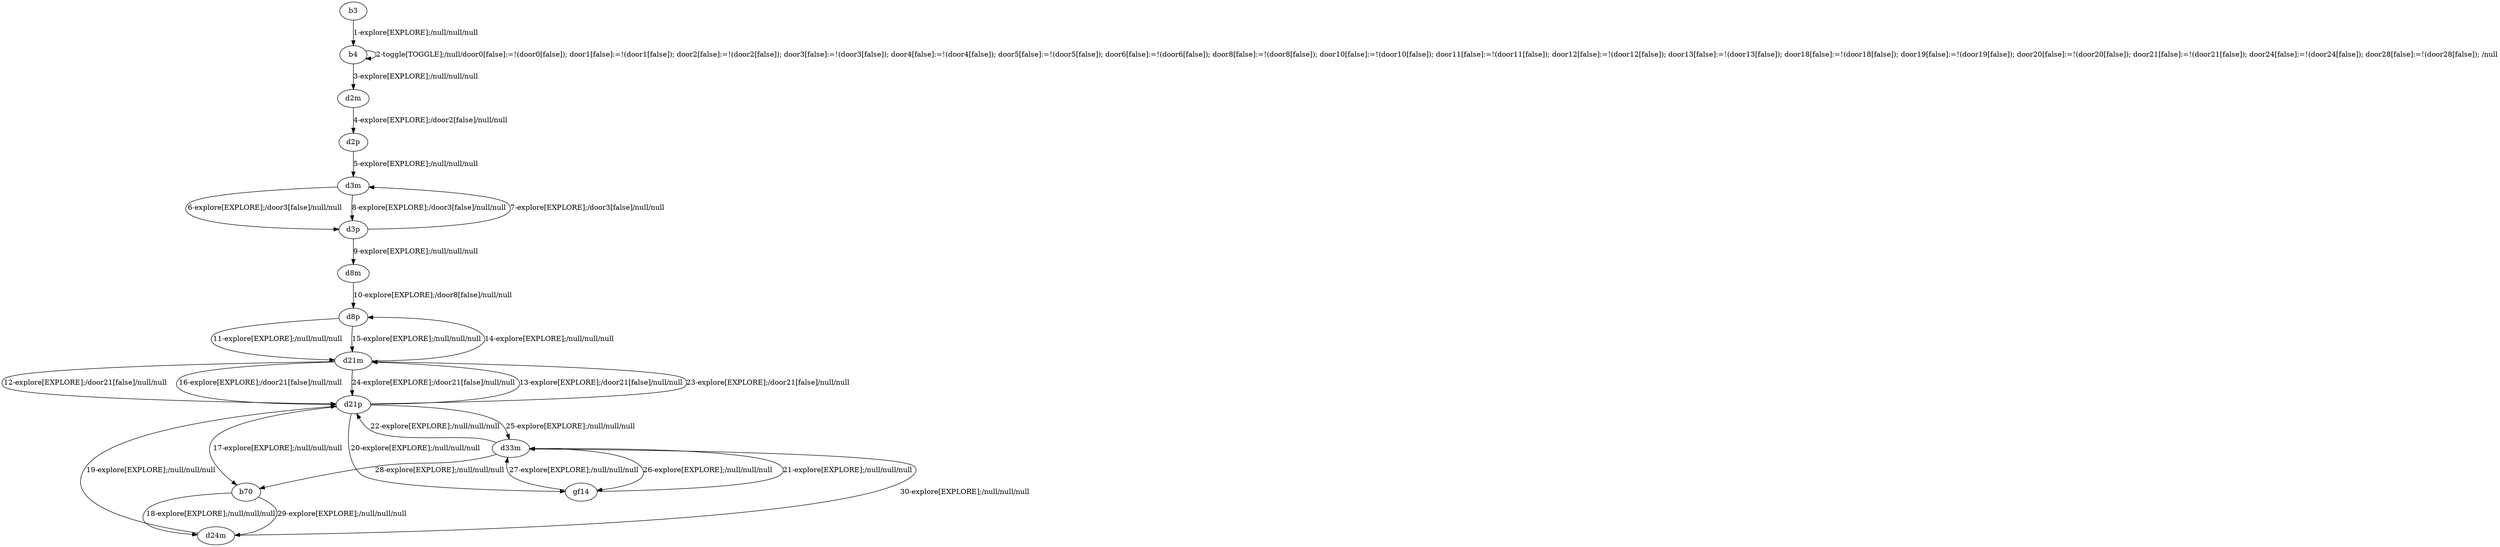 # Total number of goals covered by this test: 1
# d21m --> d8p

digraph g {
"b3" -> "b4" [label = "1-explore[EXPLORE];/null/null/null"];
"b4" -> "b4" [label = "2-toggle[TOGGLE];/null/door0[false]:=!(door0[false]); door1[false]:=!(door1[false]); door2[false]:=!(door2[false]); door3[false]:=!(door3[false]); door4[false]:=!(door4[false]); door5[false]:=!(door5[false]); door6[false]:=!(door6[false]); door8[false]:=!(door8[false]); door10[false]:=!(door10[false]); door11[false]:=!(door11[false]); door12[false]:=!(door12[false]); door13[false]:=!(door13[false]); door18[false]:=!(door18[false]); door19[false]:=!(door19[false]); door20[false]:=!(door20[false]); door21[false]:=!(door21[false]); door24[false]:=!(door24[false]); door28[false]:=!(door28[false]); /null"];
"b4" -> "d2m" [label = "3-explore[EXPLORE];/null/null/null"];
"d2m" -> "d2p" [label = "4-explore[EXPLORE];/door2[false]/null/null"];
"d2p" -> "d3m" [label = "5-explore[EXPLORE];/null/null/null"];
"d3m" -> "d3p" [label = "6-explore[EXPLORE];/door3[false]/null/null"];
"d3p" -> "d3m" [label = "7-explore[EXPLORE];/door3[false]/null/null"];
"d3m" -> "d3p" [label = "8-explore[EXPLORE];/door3[false]/null/null"];
"d3p" -> "d8m" [label = "9-explore[EXPLORE];/null/null/null"];
"d8m" -> "d8p" [label = "10-explore[EXPLORE];/door8[false]/null/null"];
"d8p" -> "d21m" [label = "11-explore[EXPLORE];/null/null/null"];
"d21m" -> "d21p" [label = "12-explore[EXPLORE];/door21[false]/null/null"];
"d21p" -> "d21m" [label = "13-explore[EXPLORE];/door21[false]/null/null"];
"d21m" -> "d8p" [label = "14-explore[EXPLORE];/null/null/null"];
"d8p" -> "d21m" [label = "15-explore[EXPLORE];/null/null/null"];
"d21m" -> "d21p" [label = "16-explore[EXPLORE];/door21[false]/null/null"];
"d21p" -> "b70" [label = "17-explore[EXPLORE];/null/null/null"];
"b70" -> "d24m" [label = "18-explore[EXPLORE];/null/null/null"];
"d24m" -> "d21p" [label = "19-explore[EXPLORE];/null/null/null"];
"d21p" -> "gf14" [label = "20-explore[EXPLORE];/null/null/null"];
"gf14" -> "d33m" [label = "21-explore[EXPLORE];/null/null/null"];
"d33m" -> "d21p" [label = "22-explore[EXPLORE];/null/null/null"];
"d21p" -> "d21m" [label = "23-explore[EXPLORE];/door21[false]/null/null"];
"d21m" -> "d21p" [label = "24-explore[EXPLORE];/door21[false]/null/null"];
"d21p" -> "d33m" [label = "25-explore[EXPLORE];/null/null/null"];
"d33m" -> "gf14" [label = "26-explore[EXPLORE];/null/null/null"];
"gf14" -> "d33m" [label = "27-explore[EXPLORE];/null/null/null"];
"d33m" -> "b70" [label = "28-explore[EXPLORE];/null/null/null"];
"b70" -> "d24m" [label = "29-explore[EXPLORE];/null/null/null"];
"d24m" -> "d33m" [label = "30-explore[EXPLORE];/null/null/null"];
}